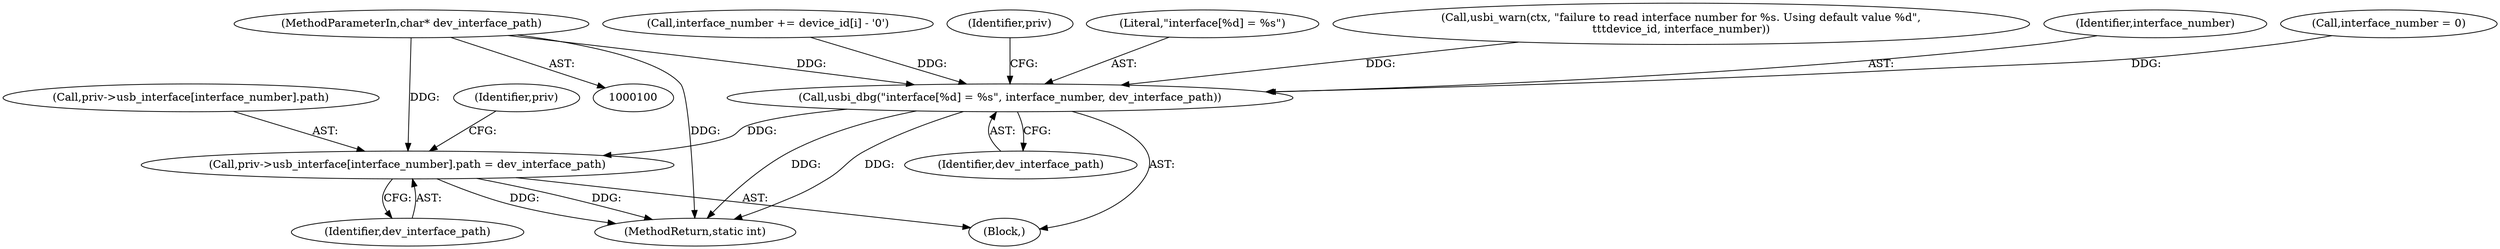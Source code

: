 digraph "0_Chrome_ac149a8d4371c0e01e0934fdd57b09e86f96b5b9_26@pointer" {
"1000103" [label="(MethodParameterIn,char* dev_interface_path)"];
"1000217" [label="(Call,usbi_dbg(\"interface[%d] = %s\", interface_number, dev_interface_path))"];
"1000221" [label="(Call,priv->usb_interface[interface_number].path = dev_interface_path)"];
"1000190" [label="(Call,usbi_warn(ctx, \"failure to read interface number for %s. Using default value %d\",\n\t\t\tdevice_id, interface_number))"];
"1000219" [label="(Identifier,interface_number)"];
"1000221" [label="(Call,priv->usb_interface[interface_number].path = dev_interface_path)"];
"1000103" [label="(MethodParameterIn,char* dev_interface_path)"];
"1000130" [label="(Call,interface_number = 0)"];
"1000282" [label="(MethodReturn,static int)"];
"1000234" [label="(Identifier,priv)"];
"1000175" [label="(Call,interface_number += device_id[i] - '0')"];
"1000107" [label="(Block,)"];
"1000220" [label="(Identifier,dev_interface_path)"];
"1000225" [label="(Identifier,priv)"];
"1000218" [label="(Literal,\"interface[%d] = %s\")"];
"1000229" [label="(Identifier,dev_interface_path)"];
"1000222" [label="(Call,priv->usb_interface[interface_number].path)"];
"1000217" [label="(Call,usbi_dbg(\"interface[%d] = %s\", interface_number, dev_interface_path))"];
"1000103" -> "1000100"  [label="AST: "];
"1000103" -> "1000282"  [label="DDG: "];
"1000103" -> "1000217"  [label="DDG: "];
"1000103" -> "1000221"  [label="DDG: "];
"1000217" -> "1000107"  [label="AST: "];
"1000217" -> "1000220"  [label="CFG: "];
"1000218" -> "1000217"  [label="AST: "];
"1000219" -> "1000217"  [label="AST: "];
"1000220" -> "1000217"  [label="AST: "];
"1000225" -> "1000217"  [label="CFG: "];
"1000217" -> "1000282"  [label="DDG: "];
"1000217" -> "1000282"  [label="DDG: "];
"1000190" -> "1000217"  [label="DDG: "];
"1000175" -> "1000217"  [label="DDG: "];
"1000130" -> "1000217"  [label="DDG: "];
"1000217" -> "1000221"  [label="DDG: "];
"1000221" -> "1000107"  [label="AST: "];
"1000221" -> "1000229"  [label="CFG: "];
"1000222" -> "1000221"  [label="AST: "];
"1000229" -> "1000221"  [label="AST: "];
"1000234" -> "1000221"  [label="CFG: "];
"1000221" -> "1000282"  [label="DDG: "];
"1000221" -> "1000282"  [label="DDG: "];
}
